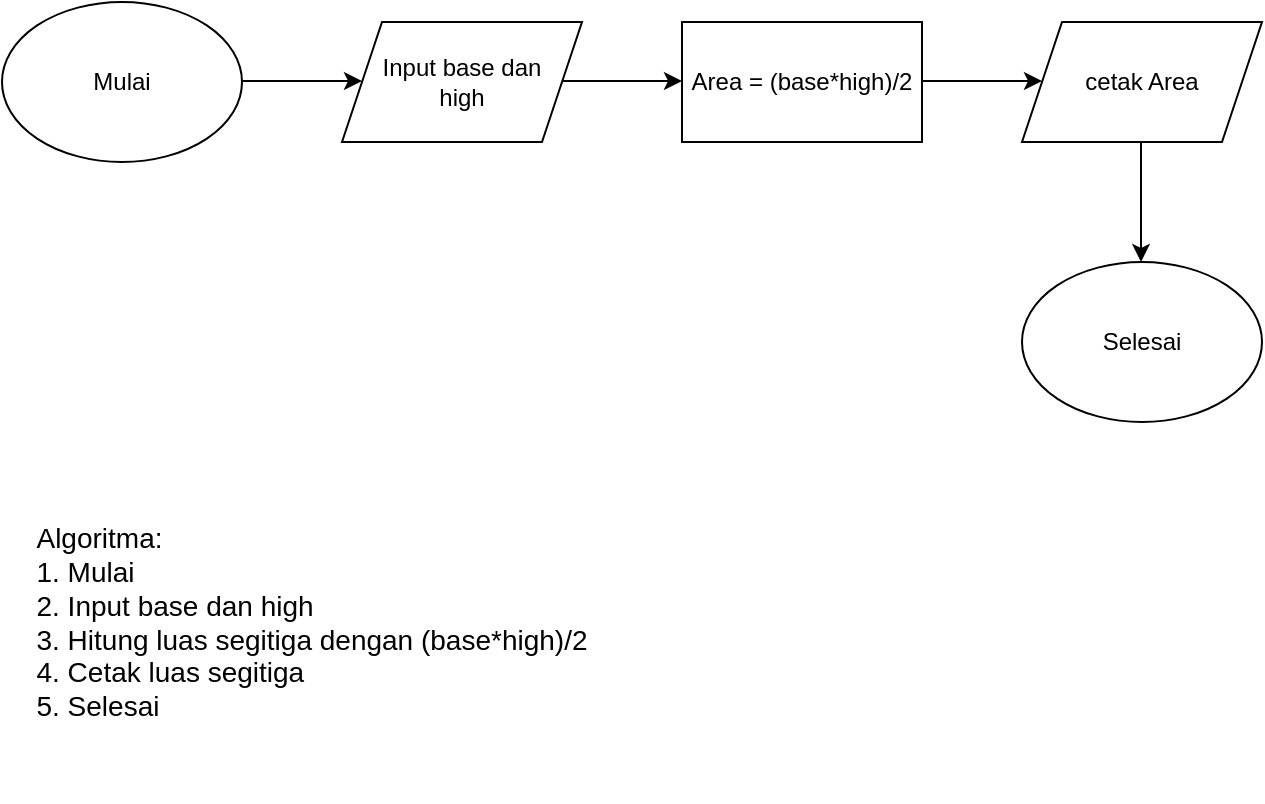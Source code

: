 <mxfile version="13.5.7" type="device"><diagram id="Lg5LZpAmV20H15QNsiB1" name="Page-1"><mxGraphModel dx="852" dy="494" grid="1" gridSize="10" guides="1" tooltips="1" connect="1" arrows="1" fold="1" page="1" pageScale="1" pageWidth="850" pageHeight="1100" math="0" shadow="0"><root><mxCell id="0"/><mxCell id="1" parent="0"/><mxCell id="AOmLQYG7brU7TNANdGuw-1" value="Mulai" style="ellipse;whiteSpace=wrap;html=1;" parent="1" vertex="1"><mxGeometry x="30" y="30" width="120" height="80" as="geometry"/></mxCell><mxCell id="AOmLQYG7brU7TNANdGuw-2" value="" style="endArrow=classic;html=1;" parent="1" edge="1"><mxGeometry width="50" height="50" relative="1" as="geometry"><mxPoint x="150" y="69.5" as="sourcePoint"/><mxPoint x="210" y="69.5" as="targetPoint"/></mxGeometry></mxCell><mxCell id="AOmLQYG7brU7TNANdGuw-3" value="Input base dan &lt;br&gt;high" style="shape=parallelogram;perimeter=parallelogramPerimeter;whiteSpace=wrap;html=1;fixedSize=1;" parent="1" vertex="1"><mxGeometry x="200" y="40" width="120" height="60" as="geometry"/></mxCell><mxCell id="AOmLQYG7brU7TNANdGuw-4" value="" style="endArrow=classic;html=1;" parent="1" edge="1"><mxGeometry width="50" height="50" relative="1" as="geometry"><mxPoint x="310" y="69.5" as="sourcePoint"/><mxPoint x="370" y="69.5" as="targetPoint"/></mxGeometry></mxCell><mxCell id="AOmLQYG7brU7TNANdGuw-5" value="Area = (base*high)/2" style="rounded=0;whiteSpace=wrap;html=1;" parent="1" vertex="1"><mxGeometry x="370" y="40" width="120" height="60" as="geometry"/></mxCell><mxCell id="AOmLQYG7brU7TNANdGuw-6" value="" style="endArrow=classic;html=1;" parent="1" edge="1"><mxGeometry width="50" height="50" relative="1" as="geometry"><mxPoint x="490" y="69.5" as="sourcePoint"/><mxPoint x="550" y="69.5" as="targetPoint"/></mxGeometry></mxCell><mxCell id="AOmLQYG7brU7TNANdGuw-7" value="cetak Area" style="shape=parallelogram;perimeter=parallelogramPerimeter;whiteSpace=wrap;html=1;fixedSize=1;" parent="1" vertex="1"><mxGeometry x="540" y="40" width="120" height="60" as="geometry"/></mxCell><mxCell id="AOmLQYG7brU7TNANdGuw-8" value="" style="endArrow=classic;html=1;" parent="1" edge="1"><mxGeometry width="50" height="50" relative="1" as="geometry"><mxPoint x="599.5" y="100" as="sourcePoint"/><mxPoint x="599.5" y="160" as="targetPoint"/></mxGeometry></mxCell><mxCell id="AOmLQYG7brU7TNANdGuw-9" value="Selesai" style="ellipse;whiteSpace=wrap;html=1;" parent="1" vertex="1"><mxGeometry x="540" y="160" width="120" height="80" as="geometry"/></mxCell><mxCell id="AOmLQYG7brU7TNANdGuw-10" value="&lt;div style=&quot;text-align: justify ; font-size: 14px&quot;&gt;&lt;font style=&quot;font-size: 14px&quot;&gt;Algoritma:&lt;/font&gt;&lt;/div&gt;&lt;div style=&quot;text-align: justify ; font-size: 14px&quot;&gt;&lt;font style=&quot;font-size: 14px&quot;&gt;1. Mulai&lt;/font&gt;&lt;/div&gt;&lt;div style=&quot;text-align: justify ; font-size: 14px&quot;&gt;&lt;font style=&quot;font-size: 14px&quot;&gt;2. Input base dan high&lt;/font&gt;&lt;/div&gt;&lt;div style=&quot;text-align: justify ; font-size: 14px&quot;&gt;&lt;font style=&quot;font-size: 14px&quot;&gt;3. Hitung luas segitiga dengan (base*high)/2&lt;/font&gt;&lt;/div&gt;&lt;div style=&quot;text-align: justify ; font-size: 14px&quot;&gt;&lt;font style=&quot;font-size: 14px&quot;&gt;4. Cetak luas segitiga&lt;/font&gt;&lt;/div&gt;&lt;div style=&quot;text-align: justify ; font-size: 14px&quot;&gt;&lt;font style=&quot;font-size: 14px&quot;&gt;5. Selesai&lt;/font&gt;&lt;/div&gt;" style="text;html=1;strokeColor=none;fillColor=none;align=center;verticalAlign=middle;whiteSpace=wrap;rounded=0;" parent="1" vertex="1"><mxGeometry x="40" y="250" width="290" height="180" as="geometry"/></mxCell></root></mxGraphModel></diagram></mxfile>